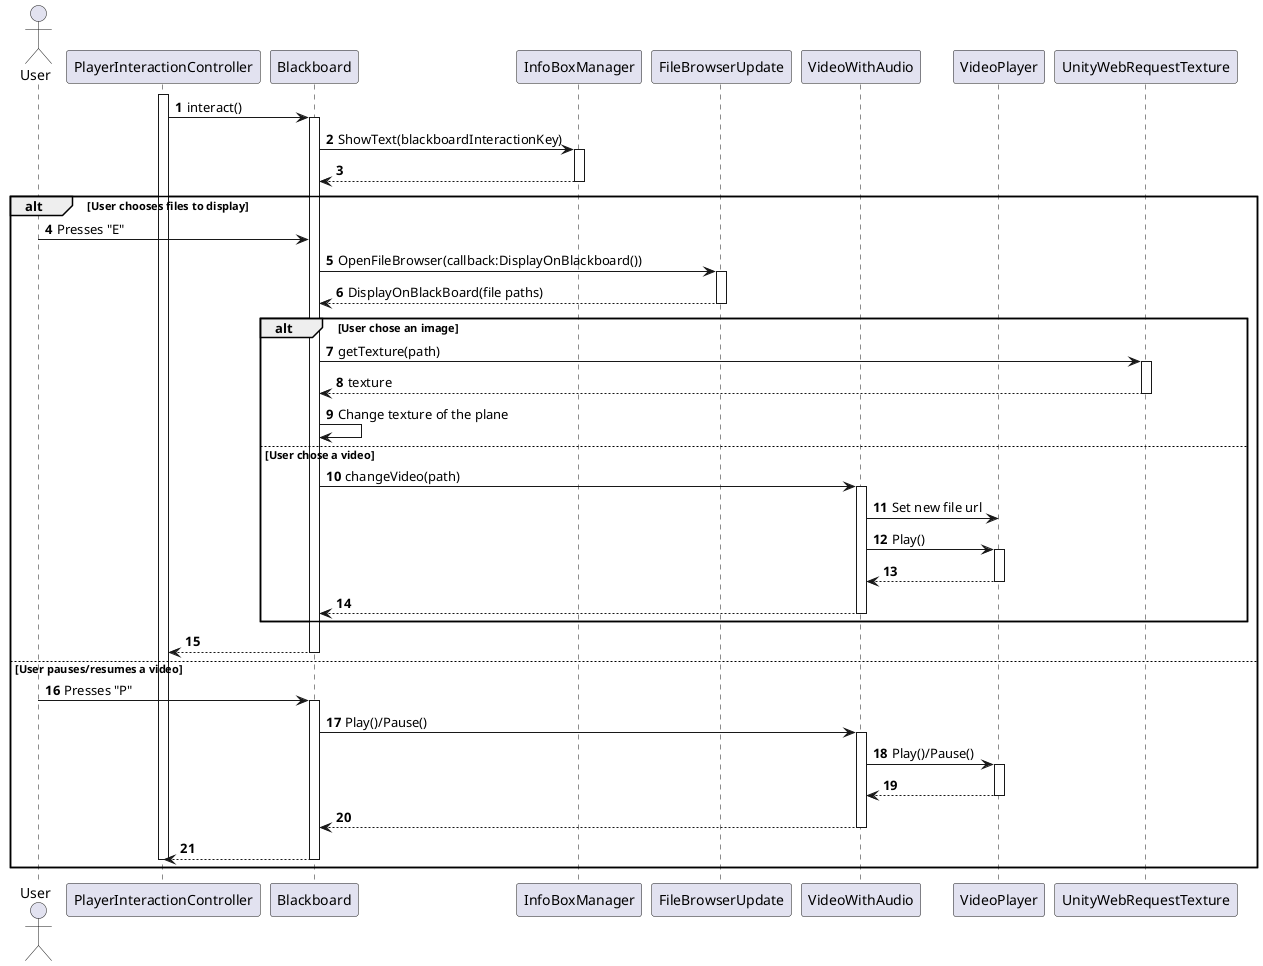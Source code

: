 @startuml blackboardController
autonumber

actor "User" as Player order 10
participant "PlayerInteractionController" as PIC order 20
participant "Blackboard" as BBC order 50
participant "InfoBoxManager" as IBM order 60
participant "FileBrowserUpdate" as FBU order 70
participant "VideoWithAudio" as VWA order 80
participant "VideoPlayer" as VP order 90
participant "UnityWebRequestTexture" as UWR order 100

activate PIC
PIC -> BBC: interact()
activate BBC

BBC -> IBM: ShowText(blackboardInteractionKey)
activate IBM
IBM --> BBC
deactivate IBM

alt User chooses files to display
Player -> BBC: Presses "E"
BBC -> FBU: OpenFileBrowser(callback:DisplayOnBlackboard())
activate FBU
FBU --> BBC: DisplayOnBlackBoard(file paths)
deactivate FBU

alt User chose an image
    BBC -> UWR : getTexture(path)
    activate UWR
    UWR --> BBC : texture
    deactivate UWR
    BBC -> BBC : Change texture of the plane
else User chose a video
    BBC -> VWA : changeVideo(path)
    activate VWA
    VWA -> VP : Set new file url
    VWA -> VP : Play()
    activate VP
    VP --> VWA
    deactivate VP
    VWA --> BBC
    deactivate VWA
end

BBC --> PIC
deactivate BBC

else User pauses/resumes a video
Player -> BBC: Presses "P"
activate BBC

BBC -> VWA: Play()/Pause()
activate VWA

VWA -> VP: Play()/Pause()
activate VP

VP --> VWA
deactivate VP

VWA --> BBC
deactivate VWA
BBC --> PIC
deactivate BBC

deactivate PIC
end

@enduml